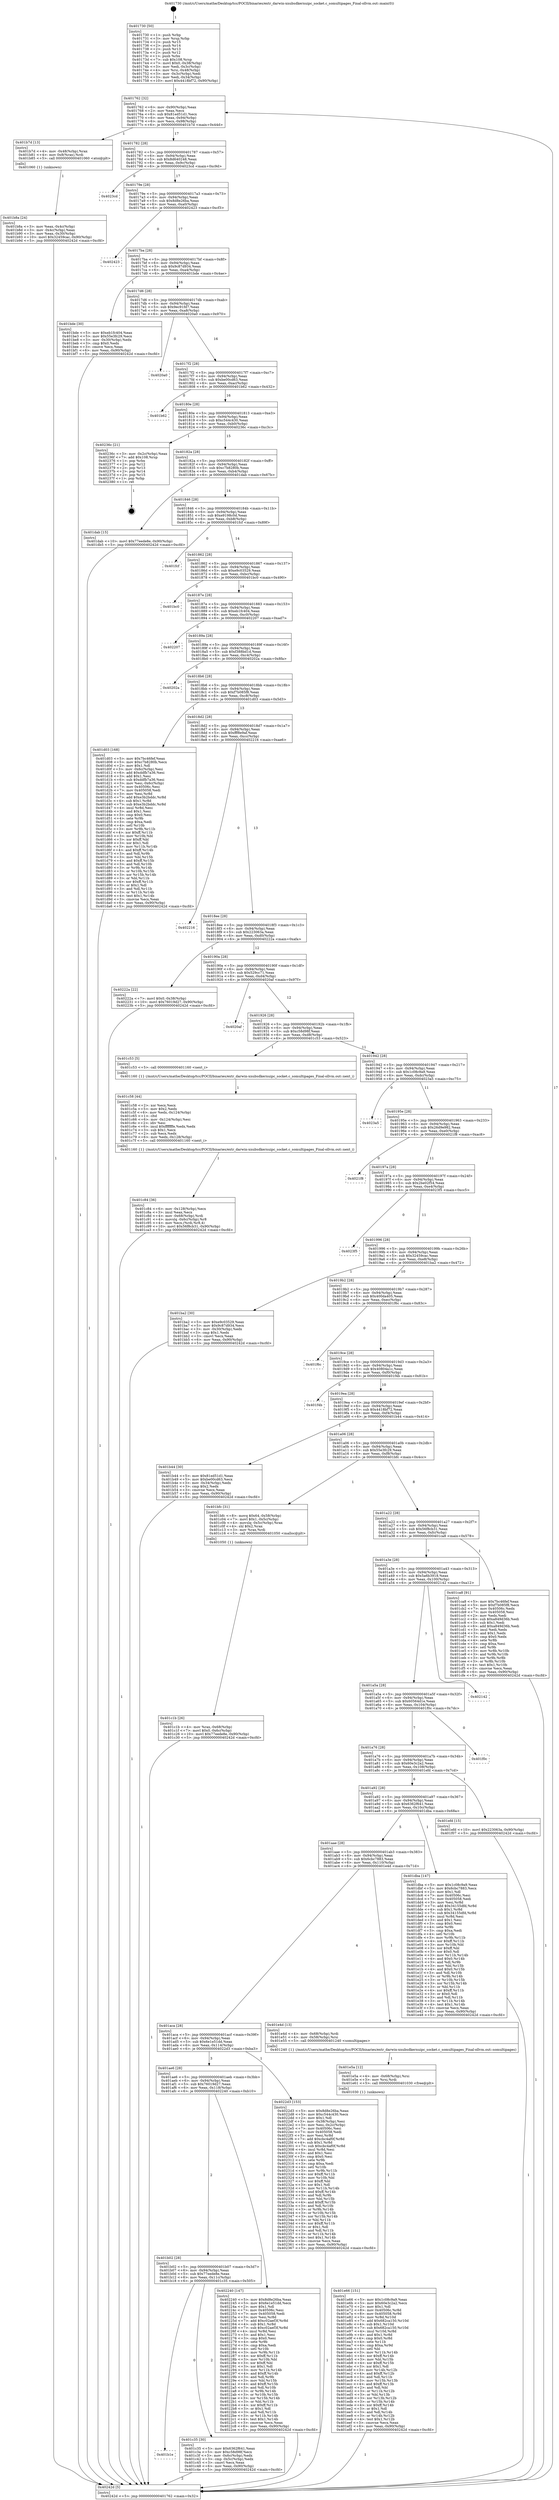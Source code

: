 digraph "0x401730" {
  label = "0x401730 (/mnt/c/Users/mathe/Desktop/tcc/POCII/binaries/extr_darwin-xnubsdkernuipc_socket.c_somultipages_Final-ollvm.out::main(0))"
  labelloc = "t"
  node[shape=record]

  Entry [label="",width=0.3,height=0.3,shape=circle,fillcolor=black,style=filled]
  "0x401762" [label="{
     0x401762 [32]\l
     | [instrs]\l
     &nbsp;&nbsp;0x401762 \<+6\>: mov -0x90(%rbp),%eax\l
     &nbsp;&nbsp;0x401768 \<+2\>: mov %eax,%ecx\l
     &nbsp;&nbsp;0x40176a \<+6\>: sub $0x81ed51d1,%ecx\l
     &nbsp;&nbsp;0x401770 \<+6\>: mov %eax,-0x94(%rbp)\l
     &nbsp;&nbsp;0x401776 \<+6\>: mov %ecx,-0x98(%rbp)\l
     &nbsp;&nbsp;0x40177c \<+6\>: je 0000000000401b7d \<main+0x44d\>\l
  }"]
  "0x401b7d" [label="{
     0x401b7d [13]\l
     | [instrs]\l
     &nbsp;&nbsp;0x401b7d \<+4\>: mov -0x48(%rbp),%rax\l
     &nbsp;&nbsp;0x401b81 \<+4\>: mov 0x8(%rax),%rdi\l
     &nbsp;&nbsp;0x401b85 \<+5\>: call 0000000000401060 \<atoi@plt\>\l
     | [calls]\l
     &nbsp;&nbsp;0x401060 \{1\} (unknown)\l
  }"]
  "0x401782" [label="{
     0x401782 [28]\l
     | [instrs]\l
     &nbsp;&nbsp;0x401782 \<+5\>: jmp 0000000000401787 \<main+0x57\>\l
     &nbsp;&nbsp;0x401787 \<+6\>: mov -0x94(%rbp),%eax\l
     &nbsp;&nbsp;0x40178d \<+5\>: sub $0x8d640248,%eax\l
     &nbsp;&nbsp;0x401792 \<+6\>: mov %eax,-0x9c(%rbp)\l
     &nbsp;&nbsp;0x401798 \<+6\>: je 00000000004023cd \<main+0xc9d\>\l
  }"]
  Exit [label="",width=0.3,height=0.3,shape=circle,fillcolor=black,style=filled,peripheries=2]
  "0x4023cd" [label="{
     0x4023cd\l
  }", style=dashed]
  "0x40179e" [label="{
     0x40179e [28]\l
     | [instrs]\l
     &nbsp;&nbsp;0x40179e \<+5\>: jmp 00000000004017a3 \<main+0x73\>\l
     &nbsp;&nbsp;0x4017a3 \<+6\>: mov -0x94(%rbp),%eax\l
     &nbsp;&nbsp;0x4017a9 \<+5\>: sub $0x8d8e26ba,%eax\l
     &nbsp;&nbsp;0x4017ae \<+6\>: mov %eax,-0xa0(%rbp)\l
     &nbsp;&nbsp;0x4017b4 \<+6\>: je 0000000000402423 \<main+0xcf3\>\l
  }"]
  "0x401e66" [label="{
     0x401e66 [151]\l
     | [instrs]\l
     &nbsp;&nbsp;0x401e66 \<+5\>: mov $0x1c08c9a9,%eax\l
     &nbsp;&nbsp;0x401e6b \<+5\>: mov $0x60e3c2a2,%ecx\l
     &nbsp;&nbsp;0x401e70 \<+2\>: mov $0x1,%dl\l
     &nbsp;&nbsp;0x401e72 \<+8\>: mov 0x40506c,%r8d\l
     &nbsp;&nbsp;0x401e7a \<+8\>: mov 0x405058,%r9d\l
     &nbsp;&nbsp;0x401e82 \<+3\>: mov %r8d,%r10d\l
     &nbsp;&nbsp;0x401e85 \<+7\>: add $0x682ca150,%r10d\l
     &nbsp;&nbsp;0x401e8c \<+4\>: sub $0x1,%r10d\l
     &nbsp;&nbsp;0x401e90 \<+7\>: sub $0x682ca150,%r10d\l
     &nbsp;&nbsp;0x401e97 \<+4\>: imul %r10d,%r8d\l
     &nbsp;&nbsp;0x401e9b \<+4\>: and $0x1,%r8d\l
     &nbsp;&nbsp;0x401e9f \<+4\>: cmp $0x0,%r8d\l
     &nbsp;&nbsp;0x401ea3 \<+4\>: sete %r11b\l
     &nbsp;&nbsp;0x401ea7 \<+4\>: cmp $0xa,%r9d\l
     &nbsp;&nbsp;0x401eab \<+3\>: setl %bl\l
     &nbsp;&nbsp;0x401eae \<+3\>: mov %r11b,%r14b\l
     &nbsp;&nbsp;0x401eb1 \<+4\>: xor $0xff,%r14b\l
     &nbsp;&nbsp;0x401eb5 \<+3\>: mov %bl,%r15b\l
     &nbsp;&nbsp;0x401eb8 \<+4\>: xor $0xff,%r15b\l
     &nbsp;&nbsp;0x401ebc \<+3\>: xor $0x1,%dl\l
     &nbsp;&nbsp;0x401ebf \<+3\>: mov %r14b,%r12b\l
     &nbsp;&nbsp;0x401ec2 \<+4\>: and $0xff,%r12b\l
     &nbsp;&nbsp;0x401ec6 \<+3\>: and %dl,%r11b\l
     &nbsp;&nbsp;0x401ec9 \<+3\>: mov %r15b,%r13b\l
     &nbsp;&nbsp;0x401ecc \<+4\>: and $0xff,%r13b\l
     &nbsp;&nbsp;0x401ed0 \<+2\>: and %dl,%bl\l
     &nbsp;&nbsp;0x401ed2 \<+3\>: or %r11b,%r12b\l
     &nbsp;&nbsp;0x401ed5 \<+3\>: or %bl,%r13b\l
     &nbsp;&nbsp;0x401ed8 \<+3\>: xor %r13b,%r12b\l
     &nbsp;&nbsp;0x401edb \<+3\>: or %r15b,%r14b\l
     &nbsp;&nbsp;0x401ede \<+4\>: xor $0xff,%r14b\l
     &nbsp;&nbsp;0x401ee2 \<+3\>: or $0x1,%dl\l
     &nbsp;&nbsp;0x401ee5 \<+3\>: and %dl,%r14b\l
     &nbsp;&nbsp;0x401ee8 \<+3\>: or %r14b,%r12b\l
     &nbsp;&nbsp;0x401eeb \<+4\>: test $0x1,%r12b\l
     &nbsp;&nbsp;0x401eef \<+3\>: cmovne %ecx,%eax\l
     &nbsp;&nbsp;0x401ef2 \<+6\>: mov %eax,-0x90(%rbp)\l
     &nbsp;&nbsp;0x401ef8 \<+5\>: jmp 000000000040242d \<main+0xcfd\>\l
  }"]
  "0x402423" [label="{
     0x402423\l
  }", style=dashed]
  "0x4017ba" [label="{
     0x4017ba [28]\l
     | [instrs]\l
     &nbsp;&nbsp;0x4017ba \<+5\>: jmp 00000000004017bf \<main+0x8f\>\l
     &nbsp;&nbsp;0x4017bf \<+6\>: mov -0x94(%rbp),%eax\l
     &nbsp;&nbsp;0x4017c5 \<+5\>: sub $0x9c87d934,%eax\l
     &nbsp;&nbsp;0x4017ca \<+6\>: mov %eax,-0xa4(%rbp)\l
     &nbsp;&nbsp;0x4017d0 \<+6\>: je 0000000000401bde \<main+0x4ae\>\l
  }"]
  "0x401e5a" [label="{
     0x401e5a [12]\l
     | [instrs]\l
     &nbsp;&nbsp;0x401e5a \<+4\>: mov -0x68(%rbp),%rsi\l
     &nbsp;&nbsp;0x401e5e \<+3\>: mov %rsi,%rdi\l
     &nbsp;&nbsp;0x401e61 \<+5\>: call 0000000000401030 \<free@plt\>\l
     | [calls]\l
     &nbsp;&nbsp;0x401030 \{1\} (unknown)\l
  }"]
  "0x401bde" [label="{
     0x401bde [30]\l
     | [instrs]\l
     &nbsp;&nbsp;0x401bde \<+5\>: mov $0xeb1fc404,%eax\l
     &nbsp;&nbsp;0x401be3 \<+5\>: mov $0x55e3fc29,%ecx\l
     &nbsp;&nbsp;0x401be8 \<+3\>: mov -0x30(%rbp),%edx\l
     &nbsp;&nbsp;0x401beb \<+3\>: cmp $0x0,%edx\l
     &nbsp;&nbsp;0x401bee \<+3\>: cmove %ecx,%eax\l
     &nbsp;&nbsp;0x401bf1 \<+6\>: mov %eax,-0x90(%rbp)\l
     &nbsp;&nbsp;0x401bf7 \<+5\>: jmp 000000000040242d \<main+0xcfd\>\l
  }"]
  "0x4017d6" [label="{
     0x4017d6 [28]\l
     | [instrs]\l
     &nbsp;&nbsp;0x4017d6 \<+5\>: jmp 00000000004017db \<main+0xab\>\l
     &nbsp;&nbsp;0x4017db \<+6\>: mov -0x94(%rbp),%eax\l
     &nbsp;&nbsp;0x4017e1 \<+5\>: sub $0x9ec91fd7,%eax\l
     &nbsp;&nbsp;0x4017e6 \<+6\>: mov %eax,-0xa8(%rbp)\l
     &nbsp;&nbsp;0x4017ec \<+6\>: je 00000000004020a0 \<main+0x970\>\l
  }"]
  "0x401c84" [label="{
     0x401c84 [36]\l
     | [instrs]\l
     &nbsp;&nbsp;0x401c84 \<+6\>: mov -0x128(%rbp),%ecx\l
     &nbsp;&nbsp;0x401c8a \<+3\>: imul %eax,%ecx\l
     &nbsp;&nbsp;0x401c8d \<+4\>: mov -0x68(%rbp),%rdi\l
     &nbsp;&nbsp;0x401c91 \<+4\>: movslq -0x6c(%rbp),%r8\l
     &nbsp;&nbsp;0x401c95 \<+4\>: mov %ecx,(%rdi,%r8,4)\l
     &nbsp;&nbsp;0x401c99 \<+10\>: movl $0x56f8cb31,-0x90(%rbp)\l
     &nbsp;&nbsp;0x401ca3 \<+5\>: jmp 000000000040242d \<main+0xcfd\>\l
  }"]
  "0x4020a0" [label="{
     0x4020a0\l
  }", style=dashed]
  "0x4017f2" [label="{
     0x4017f2 [28]\l
     | [instrs]\l
     &nbsp;&nbsp;0x4017f2 \<+5\>: jmp 00000000004017f7 \<main+0xc7\>\l
     &nbsp;&nbsp;0x4017f7 \<+6\>: mov -0x94(%rbp),%eax\l
     &nbsp;&nbsp;0x4017fd \<+5\>: sub $0xbe00cd63,%eax\l
     &nbsp;&nbsp;0x401802 \<+6\>: mov %eax,-0xac(%rbp)\l
     &nbsp;&nbsp;0x401808 \<+6\>: je 0000000000401b62 \<main+0x432\>\l
  }"]
  "0x401c58" [label="{
     0x401c58 [44]\l
     | [instrs]\l
     &nbsp;&nbsp;0x401c58 \<+2\>: xor %ecx,%ecx\l
     &nbsp;&nbsp;0x401c5a \<+5\>: mov $0x2,%edx\l
     &nbsp;&nbsp;0x401c5f \<+6\>: mov %edx,-0x124(%rbp)\l
     &nbsp;&nbsp;0x401c65 \<+1\>: cltd\l
     &nbsp;&nbsp;0x401c66 \<+6\>: mov -0x124(%rbp),%esi\l
     &nbsp;&nbsp;0x401c6c \<+2\>: idiv %esi\l
     &nbsp;&nbsp;0x401c6e \<+6\>: imul $0xfffffffe,%edx,%edx\l
     &nbsp;&nbsp;0x401c74 \<+3\>: sub $0x1,%ecx\l
     &nbsp;&nbsp;0x401c77 \<+2\>: sub %ecx,%edx\l
     &nbsp;&nbsp;0x401c79 \<+6\>: mov %edx,-0x128(%rbp)\l
     &nbsp;&nbsp;0x401c7f \<+5\>: call 0000000000401160 \<next_i\>\l
     | [calls]\l
     &nbsp;&nbsp;0x401160 \{1\} (/mnt/c/Users/mathe/Desktop/tcc/POCII/binaries/extr_darwin-xnubsdkernuipc_socket.c_somultipages_Final-ollvm.out::next_i)\l
  }"]
  "0x401b62" [label="{
     0x401b62\l
  }", style=dashed]
  "0x40180e" [label="{
     0x40180e [28]\l
     | [instrs]\l
     &nbsp;&nbsp;0x40180e \<+5\>: jmp 0000000000401813 \<main+0xe3\>\l
     &nbsp;&nbsp;0x401813 \<+6\>: mov -0x94(%rbp),%eax\l
     &nbsp;&nbsp;0x401819 \<+5\>: sub $0xc544c430,%eax\l
     &nbsp;&nbsp;0x40181e \<+6\>: mov %eax,-0xb0(%rbp)\l
     &nbsp;&nbsp;0x401824 \<+6\>: je 000000000040236c \<main+0xc3c\>\l
  }"]
  "0x401b1e" [label="{
     0x401b1e\l
  }", style=dashed]
  "0x40236c" [label="{
     0x40236c [21]\l
     | [instrs]\l
     &nbsp;&nbsp;0x40236c \<+3\>: mov -0x2c(%rbp),%eax\l
     &nbsp;&nbsp;0x40236f \<+7\>: add $0x108,%rsp\l
     &nbsp;&nbsp;0x402376 \<+1\>: pop %rbx\l
     &nbsp;&nbsp;0x402377 \<+2\>: pop %r12\l
     &nbsp;&nbsp;0x402379 \<+2\>: pop %r13\l
     &nbsp;&nbsp;0x40237b \<+2\>: pop %r14\l
     &nbsp;&nbsp;0x40237d \<+2\>: pop %r15\l
     &nbsp;&nbsp;0x40237f \<+1\>: pop %rbp\l
     &nbsp;&nbsp;0x402380 \<+1\>: ret\l
  }"]
  "0x40182a" [label="{
     0x40182a [28]\l
     | [instrs]\l
     &nbsp;&nbsp;0x40182a \<+5\>: jmp 000000000040182f \<main+0xff\>\l
     &nbsp;&nbsp;0x40182f \<+6\>: mov -0x94(%rbp),%eax\l
     &nbsp;&nbsp;0x401835 \<+5\>: sub $0xc7b8280b,%eax\l
     &nbsp;&nbsp;0x40183a \<+6\>: mov %eax,-0xb4(%rbp)\l
     &nbsp;&nbsp;0x401840 \<+6\>: je 0000000000401dab \<main+0x67b\>\l
  }"]
  "0x401c35" [label="{
     0x401c35 [30]\l
     | [instrs]\l
     &nbsp;&nbsp;0x401c35 \<+5\>: mov $0x6362f641,%eax\l
     &nbsp;&nbsp;0x401c3a \<+5\>: mov $0xc58d98f,%ecx\l
     &nbsp;&nbsp;0x401c3f \<+3\>: mov -0x6c(%rbp),%edx\l
     &nbsp;&nbsp;0x401c42 \<+3\>: cmp -0x5c(%rbp),%edx\l
     &nbsp;&nbsp;0x401c45 \<+3\>: cmovl %ecx,%eax\l
     &nbsp;&nbsp;0x401c48 \<+6\>: mov %eax,-0x90(%rbp)\l
     &nbsp;&nbsp;0x401c4e \<+5\>: jmp 000000000040242d \<main+0xcfd\>\l
  }"]
  "0x401dab" [label="{
     0x401dab [15]\l
     | [instrs]\l
     &nbsp;&nbsp;0x401dab \<+10\>: movl $0x77eede8e,-0x90(%rbp)\l
     &nbsp;&nbsp;0x401db5 \<+5\>: jmp 000000000040242d \<main+0xcfd\>\l
  }"]
  "0x401846" [label="{
     0x401846 [28]\l
     | [instrs]\l
     &nbsp;&nbsp;0x401846 \<+5\>: jmp 000000000040184b \<main+0x11b\>\l
     &nbsp;&nbsp;0x40184b \<+6\>: mov -0x94(%rbp),%eax\l
     &nbsp;&nbsp;0x401851 \<+5\>: sub $0xe9198c0d,%eax\l
     &nbsp;&nbsp;0x401856 \<+6\>: mov %eax,-0xb8(%rbp)\l
     &nbsp;&nbsp;0x40185c \<+6\>: je 0000000000401fcf \<main+0x89f\>\l
  }"]
  "0x401b02" [label="{
     0x401b02 [28]\l
     | [instrs]\l
     &nbsp;&nbsp;0x401b02 \<+5\>: jmp 0000000000401b07 \<main+0x3d7\>\l
     &nbsp;&nbsp;0x401b07 \<+6\>: mov -0x94(%rbp),%eax\l
     &nbsp;&nbsp;0x401b0d \<+5\>: sub $0x77eede8e,%eax\l
     &nbsp;&nbsp;0x401b12 \<+6\>: mov %eax,-0x11c(%rbp)\l
     &nbsp;&nbsp;0x401b18 \<+6\>: je 0000000000401c35 \<main+0x505\>\l
  }"]
  "0x401fcf" [label="{
     0x401fcf\l
  }", style=dashed]
  "0x401862" [label="{
     0x401862 [28]\l
     | [instrs]\l
     &nbsp;&nbsp;0x401862 \<+5\>: jmp 0000000000401867 \<main+0x137\>\l
     &nbsp;&nbsp;0x401867 \<+6\>: mov -0x94(%rbp),%eax\l
     &nbsp;&nbsp;0x40186d \<+5\>: sub $0xe9c03529,%eax\l
     &nbsp;&nbsp;0x401872 \<+6\>: mov %eax,-0xbc(%rbp)\l
     &nbsp;&nbsp;0x401878 \<+6\>: je 0000000000401bc0 \<main+0x490\>\l
  }"]
  "0x402240" [label="{
     0x402240 [147]\l
     | [instrs]\l
     &nbsp;&nbsp;0x402240 \<+5\>: mov $0x8d8e26ba,%eax\l
     &nbsp;&nbsp;0x402245 \<+5\>: mov $0x6e1e51dd,%ecx\l
     &nbsp;&nbsp;0x40224a \<+2\>: mov $0x1,%dl\l
     &nbsp;&nbsp;0x40224c \<+7\>: mov 0x40506c,%esi\l
     &nbsp;&nbsp;0x402253 \<+7\>: mov 0x405058,%edi\l
     &nbsp;&nbsp;0x40225a \<+3\>: mov %esi,%r8d\l
     &nbsp;&nbsp;0x40225d \<+7\>: add $0xc02aef3f,%r8d\l
     &nbsp;&nbsp;0x402264 \<+4\>: sub $0x1,%r8d\l
     &nbsp;&nbsp;0x402268 \<+7\>: sub $0xc02aef3f,%r8d\l
     &nbsp;&nbsp;0x40226f \<+4\>: imul %r8d,%esi\l
     &nbsp;&nbsp;0x402273 \<+3\>: and $0x1,%esi\l
     &nbsp;&nbsp;0x402276 \<+3\>: cmp $0x0,%esi\l
     &nbsp;&nbsp;0x402279 \<+4\>: sete %r9b\l
     &nbsp;&nbsp;0x40227d \<+3\>: cmp $0xa,%edi\l
     &nbsp;&nbsp;0x402280 \<+4\>: setl %r10b\l
     &nbsp;&nbsp;0x402284 \<+3\>: mov %r9b,%r11b\l
     &nbsp;&nbsp;0x402287 \<+4\>: xor $0xff,%r11b\l
     &nbsp;&nbsp;0x40228b \<+3\>: mov %r10b,%bl\l
     &nbsp;&nbsp;0x40228e \<+3\>: xor $0xff,%bl\l
     &nbsp;&nbsp;0x402291 \<+3\>: xor $0x1,%dl\l
     &nbsp;&nbsp;0x402294 \<+3\>: mov %r11b,%r14b\l
     &nbsp;&nbsp;0x402297 \<+4\>: and $0xff,%r14b\l
     &nbsp;&nbsp;0x40229b \<+3\>: and %dl,%r9b\l
     &nbsp;&nbsp;0x40229e \<+3\>: mov %bl,%r15b\l
     &nbsp;&nbsp;0x4022a1 \<+4\>: and $0xff,%r15b\l
     &nbsp;&nbsp;0x4022a5 \<+3\>: and %dl,%r10b\l
     &nbsp;&nbsp;0x4022a8 \<+3\>: or %r9b,%r14b\l
     &nbsp;&nbsp;0x4022ab \<+3\>: or %r10b,%r15b\l
     &nbsp;&nbsp;0x4022ae \<+3\>: xor %r15b,%r14b\l
     &nbsp;&nbsp;0x4022b1 \<+3\>: or %bl,%r11b\l
     &nbsp;&nbsp;0x4022b4 \<+4\>: xor $0xff,%r11b\l
     &nbsp;&nbsp;0x4022b8 \<+3\>: or $0x1,%dl\l
     &nbsp;&nbsp;0x4022bb \<+3\>: and %dl,%r11b\l
     &nbsp;&nbsp;0x4022be \<+3\>: or %r11b,%r14b\l
     &nbsp;&nbsp;0x4022c1 \<+4\>: test $0x1,%r14b\l
     &nbsp;&nbsp;0x4022c5 \<+3\>: cmovne %ecx,%eax\l
     &nbsp;&nbsp;0x4022c8 \<+6\>: mov %eax,-0x90(%rbp)\l
     &nbsp;&nbsp;0x4022ce \<+5\>: jmp 000000000040242d \<main+0xcfd\>\l
  }"]
  "0x401bc0" [label="{
     0x401bc0\l
  }", style=dashed]
  "0x40187e" [label="{
     0x40187e [28]\l
     | [instrs]\l
     &nbsp;&nbsp;0x40187e \<+5\>: jmp 0000000000401883 \<main+0x153\>\l
     &nbsp;&nbsp;0x401883 \<+6\>: mov -0x94(%rbp),%eax\l
     &nbsp;&nbsp;0x401889 \<+5\>: sub $0xeb1fc404,%eax\l
     &nbsp;&nbsp;0x40188e \<+6\>: mov %eax,-0xc0(%rbp)\l
     &nbsp;&nbsp;0x401894 \<+6\>: je 0000000000402207 \<main+0xad7\>\l
  }"]
  "0x401ae6" [label="{
     0x401ae6 [28]\l
     | [instrs]\l
     &nbsp;&nbsp;0x401ae6 \<+5\>: jmp 0000000000401aeb \<main+0x3bb\>\l
     &nbsp;&nbsp;0x401aeb \<+6\>: mov -0x94(%rbp),%eax\l
     &nbsp;&nbsp;0x401af1 \<+5\>: sub $0x76019d27,%eax\l
     &nbsp;&nbsp;0x401af6 \<+6\>: mov %eax,-0x118(%rbp)\l
     &nbsp;&nbsp;0x401afc \<+6\>: je 0000000000402240 \<main+0xb10\>\l
  }"]
  "0x402207" [label="{
     0x402207\l
  }", style=dashed]
  "0x40189a" [label="{
     0x40189a [28]\l
     | [instrs]\l
     &nbsp;&nbsp;0x40189a \<+5\>: jmp 000000000040189f \<main+0x16f\>\l
     &nbsp;&nbsp;0x40189f \<+6\>: mov -0x94(%rbp),%eax\l
     &nbsp;&nbsp;0x4018a5 \<+5\>: sub $0xf388bd1d,%eax\l
     &nbsp;&nbsp;0x4018aa \<+6\>: mov %eax,-0xc4(%rbp)\l
     &nbsp;&nbsp;0x4018b0 \<+6\>: je 000000000040202a \<main+0x8fa\>\l
  }"]
  "0x4022d3" [label="{
     0x4022d3 [153]\l
     | [instrs]\l
     &nbsp;&nbsp;0x4022d3 \<+5\>: mov $0x8d8e26ba,%eax\l
     &nbsp;&nbsp;0x4022d8 \<+5\>: mov $0xc544c430,%ecx\l
     &nbsp;&nbsp;0x4022dd \<+2\>: mov $0x1,%dl\l
     &nbsp;&nbsp;0x4022df \<+3\>: mov -0x38(%rbp),%esi\l
     &nbsp;&nbsp;0x4022e2 \<+3\>: mov %esi,-0x2c(%rbp)\l
     &nbsp;&nbsp;0x4022e5 \<+7\>: mov 0x40506c,%esi\l
     &nbsp;&nbsp;0x4022ec \<+7\>: mov 0x405058,%edi\l
     &nbsp;&nbsp;0x4022f3 \<+3\>: mov %esi,%r8d\l
     &nbsp;&nbsp;0x4022f6 \<+7\>: add $0xcbc4af0f,%r8d\l
     &nbsp;&nbsp;0x4022fd \<+4\>: sub $0x1,%r8d\l
     &nbsp;&nbsp;0x402301 \<+7\>: sub $0xcbc4af0f,%r8d\l
     &nbsp;&nbsp;0x402308 \<+4\>: imul %r8d,%esi\l
     &nbsp;&nbsp;0x40230c \<+3\>: and $0x1,%esi\l
     &nbsp;&nbsp;0x40230f \<+3\>: cmp $0x0,%esi\l
     &nbsp;&nbsp;0x402312 \<+4\>: sete %r9b\l
     &nbsp;&nbsp;0x402316 \<+3\>: cmp $0xa,%edi\l
     &nbsp;&nbsp;0x402319 \<+4\>: setl %r10b\l
     &nbsp;&nbsp;0x40231d \<+3\>: mov %r9b,%r11b\l
     &nbsp;&nbsp;0x402320 \<+4\>: xor $0xff,%r11b\l
     &nbsp;&nbsp;0x402324 \<+3\>: mov %r10b,%bl\l
     &nbsp;&nbsp;0x402327 \<+3\>: xor $0xff,%bl\l
     &nbsp;&nbsp;0x40232a \<+3\>: xor $0x1,%dl\l
     &nbsp;&nbsp;0x40232d \<+3\>: mov %r11b,%r14b\l
     &nbsp;&nbsp;0x402330 \<+4\>: and $0xff,%r14b\l
     &nbsp;&nbsp;0x402334 \<+3\>: and %dl,%r9b\l
     &nbsp;&nbsp;0x402337 \<+3\>: mov %bl,%r15b\l
     &nbsp;&nbsp;0x40233a \<+4\>: and $0xff,%r15b\l
     &nbsp;&nbsp;0x40233e \<+3\>: and %dl,%r10b\l
     &nbsp;&nbsp;0x402341 \<+3\>: or %r9b,%r14b\l
     &nbsp;&nbsp;0x402344 \<+3\>: or %r10b,%r15b\l
     &nbsp;&nbsp;0x402347 \<+3\>: xor %r15b,%r14b\l
     &nbsp;&nbsp;0x40234a \<+3\>: or %bl,%r11b\l
     &nbsp;&nbsp;0x40234d \<+4\>: xor $0xff,%r11b\l
     &nbsp;&nbsp;0x402351 \<+3\>: or $0x1,%dl\l
     &nbsp;&nbsp;0x402354 \<+3\>: and %dl,%r11b\l
     &nbsp;&nbsp;0x402357 \<+3\>: or %r11b,%r14b\l
     &nbsp;&nbsp;0x40235a \<+4\>: test $0x1,%r14b\l
     &nbsp;&nbsp;0x40235e \<+3\>: cmovne %ecx,%eax\l
     &nbsp;&nbsp;0x402361 \<+6\>: mov %eax,-0x90(%rbp)\l
     &nbsp;&nbsp;0x402367 \<+5\>: jmp 000000000040242d \<main+0xcfd\>\l
  }"]
  "0x40202a" [label="{
     0x40202a\l
  }", style=dashed]
  "0x4018b6" [label="{
     0x4018b6 [28]\l
     | [instrs]\l
     &nbsp;&nbsp;0x4018b6 \<+5\>: jmp 00000000004018bb \<main+0x18b\>\l
     &nbsp;&nbsp;0x4018bb \<+6\>: mov -0x94(%rbp),%eax\l
     &nbsp;&nbsp;0x4018c1 \<+5\>: sub $0xf7b085f8,%eax\l
     &nbsp;&nbsp;0x4018c6 \<+6\>: mov %eax,-0xc8(%rbp)\l
     &nbsp;&nbsp;0x4018cc \<+6\>: je 0000000000401d03 \<main+0x5d3\>\l
  }"]
  "0x401aca" [label="{
     0x401aca [28]\l
     | [instrs]\l
     &nbsp;&nbsp;0x401aca \<+5\>: jmp 0000000000401acf \<main+0x39f\>\l
     &nbsp;&nbsp;0x401acf \<+6\>: mov -0x94(%rbp),%eax\l
     &nbsp;&nbsp;0x401ad5 \<+5\>: sub $0x6e1e51dd,%eax\l
     &nbsp;&nbsp;0x401ada \<+6\>: mov %eax,-0x114(%rbp)\l
     &nbsp;&nbsp;0x401ae0 \<+6\>: je 00000000004022d3 \<main+0xba3\>\l
  }"]
  "0x401d03" [label="{
     0x401d03 [168]\l
     | [instrs]\l
     &nbsp;&nbsp;0x401d03 \<+5\>: mov $0x7bc46fef,%eax\l
     &nbsp;&nbsp;0x401d08 \<+5\>: mov $0xc7b8280b,%ecx\l
     &nbsp;&nbsp;0x401d0d \<+2\>: mov $0x1,%dl\l
     &nbsp;&nbsp;0x401d0f \<+3\>: mov -0x6c(%rbp),%esi\l
     &nbsp;&nbsp;0x401d12 \<+6\>: add $0xddfb7a36,%esi\l
     &nbsp;&nbsp;0x401d18 \<+3\>: add $0x1,%esi\l
     &nbsp;&nbsp;0x401d1b \<+6\>: sub $0xddfb7a36,%esi\l
     &nbsp;&nbsp;0x401d21 \<+3\>: mov %esi,-0x6c(%rbp)\l
     &nbsp;&nbsp;0x401d24 \<+7\>: mov 0x40506c,%esi\l
     &nbsp;&nbsp;0x401d2b \<+7\>: mov 0x405058,%edi\l
     &nbsp;&nbsp;0x401d32 \<+3\>: mov %esi,%r8d\l
     &nbsp;&nbsp;0x401d35 \<+7\>: add $0xe3b2bddc,%r8d\l
     &nbsp;&nbsp;0x401d3c \<+4\>: sub $0x1,%r8d\l
     &nbsp;&nbsp;0x401d40 \<+7\>: sub $0xe3b2bddc,%r8d\l
     &nbsp;&nbsp;0x401d47 \<+4\>: imul %r8d,%esi\l
     &nbsp;&nbsp;0x401d4b \<+3\>: and $0x1,%esi\l
     &nbsp;&nbsp;0x401d4e \<+3\>: cmp $0x0,%esi\l
     &nbsp;&nbsp;0x401d51 \<+4\>: sete %r9b\l
     &nbsp;&nbsp;0x401d55 \<+3\>: cmp $0xa,%edi\l
     &nbsp;&nbsp;0x401d58 \<+4\>: setl %r10b\l
     &nbsp;&nbsp;0x401d5c \<+3\>: mov %r9b,%r11b\l
     &nbsp;&nbsp;0x401d5f \<+4\>: xor $0xff,%r11b\l
     &nbsp;&nbsp;0x401d63 \<+3\>: mov %r10b,%bl\l
     &nbsp;&nbsp;0x401d66 \<+3\>: xor $0xff,%bl\l
     &nbsp;&nbsp;0x401d69 \<+3\>: xor $0x1,%dl\l
     &nbsp;&nbsp;0x401d6c \<+3\>: mov %r11b,%r14b\l
     &nbsp;&nbsp;0x401d6f \<+4\>: and $0xff,%r14b\l
     &nbsp;&nbsp;0x401d73 \<+3\>: and %dl,%r9b\l
     &nbsp;&nbsp;0x401d76 \<+3\>: mov %bl,%r15b\l
     &nbsp;&nbsp;0x401d79 \<+4\>: and $0xff,%r15b\l
     &nbsp;&nbsp;0x401d7d \<+3\>: and %dl,%r10b\l
     &nbsp;&nbsp;0x401d80 \<+3\>: or %r9b,%r14b\l
     &nbsp;&nbsp;0x401d83 \<+3\>: or %r10b,%r15b\l
     &nbsp;&nbsp;0x401d86 \<+3\>: xor %r15b,%r14b\l
     &nbsp;&nbsp;0x401d89 \<+3\>: or %bl,%r11b\l
     &nbsp;&nbsp;0x401d8c \<+4\>: xor $0xff,%r11b\l
     &nbsp;&nbsp;0x401d90 \<+3\>: or $0x1,%dl\l
     &nbsp;&nbsp;0x401d93 \<+3\>: and %dl,%r11b\l
     &nbsp;&nbsp;0x401d96 \<+3\>: or %r11b,%r14b\l
     &nbsp;&nbsp;0x401d99 \<+4\>: test $0x1,%r14b\l
     &nbsp;&nbsp;0x401d9d \<+3\>: cmovne %ecx,%eax\l
     &nbsp;&nbsp;0x401da0 \<+6\>: mov %eax,-0x90(%rbp)\l
     &nbsp;&nbsp;0x401da6 \<+5\>: jmp 000000000040242d \<main+0xcfd\>\l
  }"]
  "0x4018d2" [label="{
     0x4018d2 [28]\l
     | [instrs]\l
     &nbsp;&nbsp;0x4018d2 \<+5\>: jmp 00000000004018d7 \<main+0x1a7\>\l
     &nbsp;&nbsp;0x4018d7 \<+6\>: mov -0x94(%rbp),%eax\l
     &nbsp;&nbsp;0x4018dd \<+5\>: sub $0xfff8e9af,%eax\l
     &nbsp;&nbsp;0x4018e2 \<+6\>: mov %eax,-0xcc(%rbp)\l
     &nbsp;&nbsp;0x4018e8 \<+6\>: je 0000000000402216 \<main+0xae6\>\l
  }"]
  "0x401e4d" [label="{
     0x401e4d [13]\l
     | [instrs]\l
     &nbsp;&nbsp;0x401e4d \<+4\>: mov -0x68(%rbp),%rdi\l
     &nbsp;&nbsp;0x401e51 \<+4\>: mov -0x58(%rbp),%rsi\l
     &nbsp;&nbsp;0x401e55 \<+5\>: call 0000000000401240 \<somultipages\>\l
     | [calls]\l
     &nbsp;&nbsp;0x401240 \{1\} (/mnt/c/Users/mathe/Desktop/tcc/POCII/binaries/extr_darwin-xnubsdkernuipc_socket.c_somultipages_Final-ollvm.out::somultipages)\l
  }"]
  "0x402216" [label="{
     0x402216\l
  }", style=dashed]
  "0x4018ee" [label="{
     0x4018ee [28]\l
     | [instrs]\l
     &nbsp;&nbsp;0x4018ee \<+5\>: jmp 00000000004018f3 \<main+0x1c3\>\l
     &nbsp;&nbsp;0x4018f3 \<+6\>: mov -0x94(%rbp),%eax\l
     &nbsp;&nbsp;0x4018f9 \<+5\>: sub $0x223063a,%eax\l
     &nbsp;&nbsp;0x4018fe \<+6\>: mov %eax,-0xd0(%rbp)\l
     &nbsp;&nbsp;0x401904 \<+6\>: je 000000000040222a \<main+0xafa\>\l
  }"]
  "0x401aae" [label="{
     0x401aae [28]\l
     | [instrs]\l
     &nbsp;&nbsp;0x401aae \<+5\>: jmp 0000000000401ab3 \<main+0x383\>\l
     &nbsp;&nbsp;0x401ab3 \<+6\>: mov -0x94(%rbp),%eax\l
     &nbsp;&nbsp;0x401ab9 \<+5\>: sub $0x6cbc7883,%eax\l
     &nbsp;&nbsp;0x401abe \<+6\>: mov %eax,-0x110(%rbp)\l
     &nbsp;&nbsp;0x401ac4 \<+6\>: je 0000000000401e4d \<main+0x71d\>\l
  }"]
  "0x40222a" [label="{
     0x40222a [22]\l
     | [instrs]\l
     &nbsp;&nbsp;0x40222a \<+7\>: movl $0x0,-0x38(%rbp)\l
     &nbsp;&nbsp;0x402231 \<+10\>: movl $0x76019d27,-0x90(%rbp)\l
     &nbsp;&nbsp;0x40223b \<+5\>: jmp 000000000040242d \<main+0xcfd\>\l
  }"]
  "0x40190a" [label="{
     0x40190a [28]\l
     | [instrs]\l
     &nbsp;&nbsp;0x40190a \<+5\>: jmp 000000000040190f \<main+0x1df\>\l
     &nbsp;&nbsp;0x40190f \<+6\>: mov -0x94(%rbp),%eax\l
     &nbsp;&nbsp;0x401915 \<+5\>: sub $0x529cc71,%eax\l
     &nbsp;&nbsp;0x40191a \<+6\>: mov %eax,-0xd4(%rbp)\l
     &nbsp;&nbsp;0x401920 \<+6\>: je 00000000004020af \<main+0x97f\>\l
  }"]
  "0x401dba" [label="{
     0x401dba [147]\l
     | [instrs]\l
     &nbsp;&nbsp;0x401dba \<+5\>: mov $0x1c08c9a9,%eax\l
     &nbsp;&nbsp;0x401dbf \<+5\>: mov $0x6cbc7883,%ecx\l
     &nbsp;&nbsp;0x401dc4 \<+2\>: mov $0x1,%dl\l
     &nbsp;&nbsp;0x401dc6 \<+7\>: mov 0x40506c,%esi\l
     &nbsp;&nbsp;0x401dcd \<+7\>: mov 0x405058,%edi\l
     &nbsp;&nbsp;0x401dd4 \<+3\>: mov %esi,%r8d\l
     &nbsp;&nbsp;0x401dd7 \<+7\>: add $0x34155dfd,%r8d\l
     &nbsp;&nbsp;0x401dde \<+4\>: sub $0x1,%r8d\l
     &nbsp;&nbsp;0x401de2 \<+7\>: sub $0x34155dfd,%r8d\l
     &nbsp;&nbsp;0x401de9 \<+4\>: imul %r8d,%esi\l
     &nbsp;&nbsp;0x401ded \<+3\>: and $0x1,%esi\l
     &nbsp;&nbsp;0x401df0 \<+3\>: cmp $0x0,%esi\l
     &nbsp;&nbsp;0x401df3 \<+4\>: sete %r9b\l
     &nbsp;&nbsp;0x401df7 \<+3\>: cmp $0xa,%edi\l
     &nbsp;&nbsp;0x401dfa \<+4\>: setl %r10b\l
     &nbsp;&nbsp;0x401dfe \<+3\>: mov %r9b,%r11b\l
     &nbsp;&nbsp;0x401e01 \<+4\>: xor $0xff,%r11b\l
     &nbsp;&nbsp;0x401e05 \<+3\>: mov %r10b,%bl\l
     &nbsp;&nbsp;0x401e08 \<+3\>: xor $0xff,%bl\l
     &nbsp;&nbsp;0x401e0b \<+3\>: xor $0x0,%dl\l
     &nbsp;&nbsp;0x401e0e \<+3\>: mov %r11b,%r14b\l
     &nbsp;&nbsp;0x401e11 \<+4\>: and $0x0,%r14b\l
     &nbsp;&nbsp;0x401e15 \<+3\>: and %dl,%r9b\l
     &nbsp;&nbsp;0x401e18 \<+3\>: mov %bl,%r15b\l
     &nbsp;&nbsp;0x401e1b \<+4\>: and $0x0,%r15b\l
     &nbsp;&nbsp;0x401e1f \<+3\>: and %dl,%r10b\l
     &nbsp;&nbsp;0x401e22 \<+3\>: or %r9b,%r14b\l
     &nbsp;&nbsp;0x401e25 \<+3\>: or %r10b,%r15b\l
     &nbsp;&nbsp;0x401e28 \<+3\>: xor %r15b,%r14b\l
     &nbsp;&nbsp;0x401e2b \<+3\>: or %bl,%r11b\l
     &nbsp;&nbsp;0x401e2e \<+4\>: xor $0xff,%r11b\l
     &nbsp;&nbsp;0x401e32 \<+3\>: or $0x0,%dl\l
     &nbsp;&nbsp;0x401e35 \<+3\>: and %dl,%r11b\l
     &nbsp;&nbsp;0x401e38 \<+3\>: or %r11b,%r14b\l
     &nbsp;&nbsp;0x401e3b \<+4\>: test $0x1,%r14b\l
     &nbsp;&nbsp;0x401e3f \<+3\>: cmovne %ecx,%eax\l
     &nbsp;&nbsp;0x401e42 \<+6\>: mov %eax,-0x90(%rbp)\l
     &nbsp;&nbsp;0x401e48 \<+5\>: jmp 000000000040242d \<main+0xcfd\>\l
  }"]
  "0x4020af" [label="{
     0x4020af\l
  }", style=dashed]
  "0x401926" [label="{
     0x401926 [28]\l
     | [instrs]\l
     &nbsp;&nbsp;0x401926 \<+5\>: jmp 000000000040192b \<main+0x1fb\>\l
     &nbsp;&nbsp;0x40192b \<+6\>: mov -0x94(%rbp),%eax\l
     &nbsp;&nbsp;0x401931 \<+5\>: sub $0xc58d98f,%eax\l
     &nbsp;&nbsp;0x401936 \<+6\>: mov %eax,-0xd8(%rbp)\l
     &nbsp;&nbsp;0x40193c \<+6\>: je 0000000000401c53 \<main+0x523\>\l
  }"]
  "0x401a92" [label="{
     0x401a92 [28]\l
     | [instrs]\l
     &nbsp;&nbsp;0x401a92 \<+5\>: jmp 0000000000401a97 \<main+0x367\>\l
     &nbsp;&nbsp;0x401a97 \<+6\>: mov -0x94(%rbp),%eax\l
     &nbsp;&nbsp;0x401a9d \<+5\>: sub $0x6362f641,%eax\l
     &nbsp;&nbsp;0x401aa2 \<+6\>: mov %eax,-0x10c(%rbp)\l
     &nbsp;&nbsp;0x401aa8 \<+6\>: je 0000000000401dba \<main+0x68a\>\l
  }"]
  "0x401c53" [label="{
     0x401c53 [5]\l
     | [instrs]\l
     &nbsp;&nbsp;0x401c53 \<+5\>: call 0000000000401160 \<next_i\>\l
     | [calls]\l
     &nbsp;&nbsp;0x401160 \{1\} (/mnt/c/Users/mathe/Desktop/tcc/POCII/binaries/extr_darwin-xnubsdkernuipc_socket.c_somultipages_Final-ollvm.out::next_i)\l
  }"]
  "0x401942" [label="{
     0x401942 [28]\l
     | [instrs]\l
     &nbsp;&nbsp;0x401942 \<+5\>: jmp 0000000000401947 \<main+0x217\>\l
     &nbsp;&nbsp;0x401947 \<+6\>: mov -0x94(%rbp),%eax\l
     &nbsp;&nbsp;0x40194d \<+5\>: sub $0x1c08c9a9,%eax\l
     &nbsp;&nbsp;0x401952 \<+6\>: mov %eax,-0xdc(%rbp)\l
     &nbsp;&nbsp;0x401958 \<+6\>: je 00000000004023a5 \<main+0xc75\>\l
  }"]
  "0x401efd" [label="{
     0x401efd [15]\l
     | [instrs]\l
     &nbsp;&nbsp;0x401efd \<+10\>: movl $0x223063a,-0x90(%rbp)\l
     &nbsp;&nbsp;0x401f07 \<+5\>: jmp 000000000040242d \<main+0xcfd\>\l
  }"]
  "0x4023a5" [label="{
     0x4023a5\l
  }", style=dashed]
  "0x40195e" [label="{
     0x40195e [28]\l
     | [instrs]\l
     &nbsp;&nbsp;0x40195e \<+5\>: jmp 0000000000401963 \<main+0x233\>\l
     &nbsp;&nbsp;0x401963 \<+6\>: mov -0x94(%rbp),%eax\l
     &nbsp;&nbsp;0x401969 \<+5\>: sub $0x26d9e982,%eax\l
     &nbsp;&nbsp;0x40196e \<+6\>: mov %eax,-0xe0(%rbp)\l
     &nbsp;&nbsp;0x401974 \<+6\>: je 00000000004021f8 \<main+0xac8\>\l
  }"]
  "0x401a76" [label="{
     0x401a76 [28]\l
     | [instrs]\l
     &nbsp;&nbsp;0x401a76 \<+5\>: jmp 0000000000401a7b \<main+0x34b\>\l
     &nbsp;&nbsp;0x401a7b \<+6\>: mov -0x94(%rbp),%eax\l
     &nbsp;&nbsp;0x401a81 \<+5\>: sub $0x60e3c2a2,%eax\l
     &nbsp;&nbsp;0x401a86 \<+6\>: mov %eax,-0x108(%rbp)\l
     &nbsp;&nbsp;0x401a8c \<+6\>: je 0000000000401efd \<main+0x7cd\>\l
  }"]
  "0x4021f8" [label="{
     0x4021f8\l
  }", style=dashed]
  "0x40197a" [label="{
     0x40197a [28]\l
     | [instrs]\l
     &nbsp;&nbsp;0x40197a \<+5\>: jmp 000000000040197f \<main+0x24f\>\l
     &nbsp;&nbsp;0x40197f \<+6\>: mov -0x94(%rbp),%eax\l
     &nbsp;&nbsp;0x401985 \<+5\>: sub $0x2be02f54,%eax\l
     &nbsp;&nbsp;0x40198a \<+6\>: mov %eax,-0xe4(%rbp)\l
     &nbsp;&nbsp;0x401990 \<+6\>: je 00000000004023f5 \<main+0xcc5\>\l
  }"]
  "0x401f0c" [label="{
     0x401f0c\l
  }", style=dashed]
  "0x4023f5" [label="{
     0x4023f5\l
  }", style=dashed]
  "0x401996" [label="{
     0x401996 [28]\l
     | [instrs]\l
     &nbsp;&nbsp;0x401996 \<+5\>: jmp 000000000040199b \<main+0x26b\>\l
     &nbsp;&nbsp;0x40199b \<+6\>: mov -0x94(%rbp),%eax\l
     &nbsp;&nbsp;0x4019a1 \<+5\>: sub $0x32459cac,%eax\l
     &nbsp;&nbsp;0x4019a6 \<+6\>: mov %eax,-0xe8(%rbp)\l
     &nbsp;&nbsp;0x4019ac \<+6\>: je 0000000000401ba2 \<main+0x472\>\l
  }"]
  "0x401a5a" [label="{
     0x401a5a [28]\l
     | [instrs]\l
     &nbsp;&nbsp;0x401a5a \<+5\>: jmp 0000000000401a5f \<main+0x32f\>\l
     &nbsp;&nbsp;0x401a5f \<+6\>: mov -0x94(%rbp),%eax\l
     &nbsp;&nbsp;0x401a65 \<+5\>: sub $0x60564d1e,%eax\l
     &nbsp;&nbsp;0x401a6a \<+6\>: mov %eax,-0x104(%rbp)\l
     &nbsp;&nbsp;0x401a70 \<+6\>: je 0000000000401f0c \<main+0x7dc\>\l
  }"]
  "0x401ba2" [label="{
     0x401ba2 [30]\l
     | [instrs]\l
     &nbsp;&nbsp;0x401ba2 \<+5\>: mov $0xe9c03529,%eax\l
     &nbsp;&nbsp;0x401ba7 \<+5\>: mov $0x9c87d934,%ecx\l
     &nbsp;&nbsp;0x401bac \<+3\>: mov -0x30(%rbp),%edx\l
     &nbsp;&nbsp;0x401baf \<+3\>: cmp $0x1,%edx\l
     &nbsp;&nbsp;0x401bb2 \<+3\>: cmovl %ecx,%eax\l
     &nbsp;&nbsp;0x401bb5 \<+6\>: mov %eax,-0x90(%rbp)\l
     &nbsp;&nbsp;0x401bbb \<+5\>: jmp 000000000040242d \<main+0xcfd\>\l
  }"]
  "0x4019b2" [label="{
     0x4019b2 [28]\l
     | [instrs]\l
     &nbsp;&nbsp;0x4019b2 \<+5\>: jmp 00000000004019b7 \<main+0x287\>\l
     &nbsp;&nbsp;0x4019b7 \<+6\>: mov -0x94(%rbp),%eax\l
     &nbsp;&nbsp;0x4019bd \<+5\>: sub $0x400da405,%eax\l
     &nbsp;&nbsp;0x4019c2 \<+6\>: mov %eax,-0xec(%rbp)\l
     &nbsp;&nbsp;0x4019c8 \<+6\>: je 0000000000401f6c \<main+0x83c\>\l
  }"]
  "0x402142" [label="{
     0x402142\l
  }", style=dashed]
  "0x401f6c" [label="{
     0x401f6c\l
  }", style=dashed]
  "0x4019ce" [label="{
     0x4019ce [28]\l
     | [instrs]\l
     &nbsp;&nbsp;0x4019ce \<+5\>: jmp 00000000004019d3 \<main+0x2a3\>\l
     &nbsp;&nbsp;0x4019d3 \<+6\>: mov -0x94(%rbp),%eax\l
     &nbsp;&nbsp;0x4019d9 \<+5\>: sub $0x40804a1c,%eax\l
     &nbsp;&nbsp;0x4019de \<+6\>: mov %eax,-0xf0(%rbp)\l
     &nbsp;&nbsp;0x4019e4 \<+6\>: je 0000000000401f4b \<main+0x81b\>\l
  }"]
  "0x401a3e" [label="{
     0x401a3e [28]\l
     | [instrs]\l
     &nbsp;&nbsp;0x401a3e \<+5\>: jmp 0000000000401a43 \<main+0x313\>\l
     &nbsp;&nbsp;0x401a43 \<+6\>: mov -0x94(%rbp),%eax\l
     &nbsp;&nbsp;0x401a49 \<+5\>: sub $0x5a6b3918,%eax\l
     &nbsp;&nbsp;0x401a4e \<+6\>: mov %eax,-0x100(%rbp)\l
     &nbsp;&nbsp;0x401a54 \<+6\>: je 0000000000402142 \<main+0xa12\>\l
  }"]
  "0x401f4b" [label="{
     0x401f4b\l
  }", style=dashed]
  "0x4019ea" [label="{
     0x4019ea [28]\l
     | [instrs]\l
     &nbsp;&nbsp;0x4019ea \<+5\>: jmp 00000000004019ef \<main+0x2bf\>\l
     &nbsp;&nbsp;0x4019ef \<+6\>: mov -0x94(%rbp),%eax\l
     &nbsp;&nbsp;0x4019f5 \<+5\>: sub $0x4418bf72,%eax\l
     &nbsp;&nbsp;0x4019fa \<+6\>: mov %eax,-0xf4(%rbp)\l
     &nbsp;&nbsp;0x401a00 \<+6\>: je 0000000000401b44 \<main+0x414\>\l
  }"]
  "0x401ca8" [label="{
     0x401ca8 [91]\l
     | [instrs]\l
     &nbsp;&nbsp;0x401ca8 \<+5\>: mov $0x7bc46fef,%eax\l
     &nbsp;&nbsp;0x401cad \<+5\>: mov $0xf7b085f8,%ecx\l
     &nbsp;&nbsp;0x401cb2 \<+7\>: mov 0x40506c,%edx\l
     &nbsp;&nbsp;0x401cb9 \<+7\>: mov 0x405058,%esi\l
     &nbsp;&nbsp;0x401cc0 \<+2\>: mov %edx,%edi\l
     &nbsp;&nbsp;0x401cc2 \<+6\>: sub $0xa849d36b,%edi\l
     &nbsp;&nbsp;0x401cc8 \<+3\>: sub $0x1,%edi\l
     &nbsp;&nbsp;0x401ccb \<+6\>: add $0xa849d36b,%edi\l
     &nbsp;&nbsp;0x401cd1 \<+3\>: imul %edi,%edx\l
     &nbsp;&nbsp;0x401cd4 \<+3\>: and $0x1,%edx\l
     &nbsp;&nbsp;0x401cd7 \<+3\>: cmp $0x0,%edx\l
     &nbsp;&nbsp;0x401cda \<+4\>: sete %r8b\l
     &nbsp;&nbsp;0x401cde \<+3\>: cmp $0xa,%esi\l
     &nbsp;&nbsp;0x401ce1 \<+4\>: setl %r9b\l
     &nbsp;&nbsp;0x401ce5 \<+3\>: mov %r8b,%r10b\l
     &nbsp;&nbsp;0x401ce8 \<+3\>: and %r9b,%r10b\l
     &nbsp;&nbsp;0x401ceb \<+3\>: xor %r9b,%r8b\l
     &nbsp;&nbsp;0x401cee \<+3\>: or %r8b,%r10b\l
     &nbsp;&nbsp;0x401cf1 \<+4\>: test $0x1,%r10b\l
     &nbsp;&nbsp;0x401cf5 \<+3\>: cmovne %ecx,%eax\l
     &nbsp;&nbsp;0x401cf8 \<+6\>: mov %eax,-0x90(%rbp)\l
     &nbsp;&nbsp;0x401cfe \<+5\>: jmp 000000000040242d \<main+0xcfd\>\l
  }"]
  "0x401b44" [label="{
     0x401b44 [30]\l
     | [instrs]\l
     &nbsp;&nbsp;0x401b44 \<+5\>: mov $0x81ed51d1,%eax\l
     &nbsp;&nbsp;0x401b49 \<+5\>: mov $0xbe00cd63,%ecx\l
     &nbsp;&nbsp;0x401b4e \<+3\>: mov -0x34(%rbp),%edx\l
     &nbsp;&nbsp;0x401b51 \<+3\>: cmp $0x2,%edx\l
     &nbsp;&nbsp;0x401b54 \<+3\>: cmovne %ecx,%eax\l
     &nbsp;&nbsp;0x401b57 \<+6\>: mov %eax,-0x90(%rbp)\l
     &nbsp;&nbsp;0x401b5d \<+5\>: jmp 000000000040242d \<main+0xcfd\>\l
  }"]
  "0x401a06" [label="{
     0x401a06 [28]\l
     | [instrs]\l
     &nbsp;&nbsp;0x401a06 \<+5\>: jmp 0000000000401a0b \<main+0x2db\>\l
     &nbsp;&nbsp;0x401a0b \<+6\>: mov -0x94(%rbp),%eax\l
     &nbsp;&nbsp;0x401a11 \<+5\>: sub $0x55e3fc29,%eax\l
     &nbsp;&nbsp;0x401a16 \<+6\>: mov %eax,-0xf8(%rbp)\l
     &nbsp;&nbsp;0x401a1c \<+6\>: je 0000000000401bfc \<main+0x4cc\>\l
  }"]
  "0x40242d" [label="{
     0x40242d [5]\l
     | [instrs]\l
     &nbsp;&nbsp;0x40242d \<+5\>: jmp 0000000000401762 \<main+0x32\>\l
  }"]
  "0x401730" [label="{
     0x401730 [50]\l
     | [instrs]\l
     &nbsp;&nbsp;0x401730 \<+1\>: push %rbp\l
     &nbsp;&nbsp;0x401731 \<+3\>: mov %rsp,%rbp\l
     &nbsp;&nbsp;0x401734 \<+2\>: push %r15\l
     &nbsp;&nbsp;0x401736 \<+2\>: push %r14\l
     &nbsp;&nbsp;0x401738 \<+2\>: push %r13\l
     &nbsp;&nbsp;0x40173a \<+2\>: push %r12\l
     &nbsp;&nbsp;0x40173c \<+1\>: push %rbx\l
     &nbsp;&nbsp;0x40173d \<+7\>: sub $0x108,%rsp\l
     &nbsp;&nbsp;0x401744 \<+7\>: movl $0x0,-0x38(%rbp)\l
     &nbsp;&nbsp;0x40174b \<+3\>: mov %edi,-0x3c(%rbp)\l
     &nbsp;&nbsp;0x40174e \<+4\>: mov %rsi,-0x48(%rbp)\l
     &nbsp;&nbsp;0x401752 \<+3\>: mov -0x3c(%rbp),%edi\l
     &nbsp;&nbsp;0x401755 \<+3\>: mov %edi,-0x34(%rbp)\l
     &nbsp;&nbsp;0x401758 \<+10\>: movl $0x4418bf72,-0x90(%rbp)\l
  }"]
  "0x401b8a" [label="{
     0x401b8a [24]\l
     | [instrs]\l
     &nbsp;&nbsp;0x401b8a \<+3\>: mov %eax,-0x4c(%rbp)\l
     &nbsp;&nbsp;0x401b8d \<+3\>: mov -0x4c(%rbp),%eax\l
     &nbsp;&nbsp;0x401b90 \<+3\>: mov %eax,-0x30(%rbp)\l
     &nbsp;&nbsp;0x401b93 \<+10\>: movl $0x32459cac,-0x90(%rbp)\l
     &nbsp;&nbsp;0x401b9d \<+5\>: jmp 000000000040242d \<main+0xcfd\>\l
  }"]
  "0x401c1b" [label="{
     0x401c1b [26]\l
     | [instrs]\l
     &nbsp;&nbsp;0x401c1b \<+4\>: mov %rax,-0x68(%rbp)\l
     &nbsp;&nbsp;0x401c1f \<+7\>: movl $0x0,-0x6c(%rbp)\l
     &nbsp;&nbsp;0x401c26 \<+10\>: movl $0x77eede8e,-0x90(%rbp)\l
     &nbsp;&nbsp;0x401c30 \<+5\>: jmp 000000000040242d \<main+0xcfd\>\l
  }"]
  "0x401bfc" [label="{
     0x401bfc [31]\l
     | [instrs]\l
     &nbsp;&nbsp;0x401bfc \<+8\>: movq $0x64,-0x58(%rbp)\l
     &nbsp;&nbsp;0x401c04 \<+7\>: movl $0x1,-0x5c(%rbp)\l
     &nbsp;&nbsp;0x401c0b \<+4\>: movslq -0x5c(%rbp),%rax\l
     &nbsp;&nbsp;0x401c0f \<+4\>: shl $0x2,%rax\l
     &nbsp;&nbsp;0x401c13 \<+3\>: mov %rax,%rdi\l
     &nbsp;&nbsp;0x401c16 \<+5\>: call 0000000000401050 \<malloc@plt\>\l
     | [calls]\l
     &nbsp;&nbsp;0x401050 \{1\} (unknown)\l
  }"]
  "0x401a22" [label="{
     0x401a22 [28]\l
     | [instrs]\l
     &nbsp;&nbsp;0x401a22 \<+5\>: jmp 0000000000401a27 \<main+0x2f7\>\l
     &nbsp;&nbsp;0x401a27 \<+6\>: mov -0x94(%rbp),%eax\l
     &nbsp;&nbsp;0x401a2d \<+5\>: sub $0x56f8cb31,%eax\l
     &nbsp;&nbsp;0x401a32 \<+6\>: mov %eax,-0xfc(%rbp)\l
     &nbsp;&nbsp;0x401a38 \<+6\>: je 0000000000401ca8 \<main+0x578\>\l
  }"]
  Entry -> "0x401730" [label=" 1"]
  "0x401762" -> "0x401b7d" [label=" 1"]
  "0x401762" -> "0x401782" [label=" 17"]
  "0x40236c" -> Exit [label=" 1"]
  "0x401782" -> "0x4023cd" [label=" 0"]
  "0x401782" -> "0x40179e" [label=" 17"]
  "0x4022d3" -> "0x40242d" [label=" 1"]
  "0x40179e" -> "0x402423" [label=" 0"]
  "0x40179e" -> "0x4017ba" [label=" 17"]
  "0x402240" -> "0x40242d" [label=" 1"]
  "0x4017ba" -> "0x401bde" [label=" 1"]
  "0x4017ba" -> "0x4017d6" [label=" 16"]
  "0x40222a" -> "0x40242d" [label=" 1"]
  "0x4017d6" -> "0x4020a0" [label=" 0"]
  "0x4017d6" -> "0x4017f2" [label=" 16"]
  "0x401efd" -> "0x40242d" [label=" 1"]
  "0x4017f2" -> "0x401b62" [label=" 0"]
  "0x4017f2" -> "0x40180e" [label=" 16"]
  "0x401e66" -> "0x40242d" [label=" 1"]
  "0x40180e" -> "0x40236c" [label=" 1"]
  "0x40180e" -> "0x40182a" [label=" 15"]
  "0x401e5a" -> "0x401e66" [label=" 1"]
  "0x40182a" -> "0x401dab" [label=" 1"]
  "0x40182a" -> "0x401846" [label=" 14"]
  "0x401e4d" -> "0x401e5a" [label=" 1"]
  "0x401846" -> "0x401fcf" [label=" 0"]
  "0x401846" -> "0x401862" [label=" 14"]
  "0x401dab" -> "0x40242d" [label=" 1"]
  "0x401862" -> "0x401bc0" [label=" 0"]
  "0x401862" -> "0x40187e" [label=" 14"]
  "0x401d03" -> "0x40242d" [label=" 1"]
  "0x40187e" -> "0x402207" [label=" 0"]
  "0x40187e" -> "0x40189a" [label=" 14"]
  "0x401c84" -> "0x40242d" [label=" 1"]
  "0x40189a" -> "0x40202a" [label=" 0"]
  "0x40189a" -> "0x4018b6" [label=" 14"]
  "0x401c58" -> "0x401c84" [label=" 1"]
  "0x4018b6" -> "0x401d03" [label=" 1"]
  "0x4018b6" -> "0x4018d2" [label=" 13"]
  "0x401c35" -> "0x40242d" [label=" 2"]
  "0x4018d2" -> "0x402216" [label=" 0"]
  "0x4018d2" -> "0x4018ee" [label=" 13"]
  "0x401b02" -> "0x401b1e" [label=" 0"]
  "0x4018ee" -> "0x40222a" [label=" 1"]
  "0x4018ee" -> "0x40190a" [label=" 12"]
  "0x401dba" -> "0x40242d" [label=" 1"]
  "0x40190a" -> "0x4020af" [label=" 0"]
  "0x40190a" -> "0x401926" [label=" 12"]
  "0x401ae6" -> "0x401b02" [label=" 2"]
  "0x401926" -> "0x401c53" [label=" 1"]
  "0x401926" -> "0x401942" [label=" 11"]
  "0x401ca8" -> "0x40242d" [label=" 1"]
  "0x401942" -> "0x4023a5" [label=" 0"]
  "0x401942" -> "0x40195e" [label=" 11"]
  "0x401aca" -> "0x401ae6" [label=" 3"]
  "0x40195e" -> "0x4021f8" [label=" 0"]
  "0x40195e" -> "0x40197a" [label=" 11"]
  "0x401c53" -> "0x401c58" [label=" 1"]
  "0x40197a" -> "0x4023f5" [label=" 0"]
  "0x40197a" -> "0x401996" [label=" 11"]
  "0x401aae" -> "0x401aca" [label=" 4"]
  "0x401996" -> "0x401ba2" [label=" 1"]
  "0x401996" -> "0x4019b2" [label=" 10"]
  "0x401b02" -> "0x401c35" [label=" 2"]
  "0x4019b2" -> "0x401f6c" [label=" 0"]
  "0x4019b2" -> "0x4019ce" [label=" 10"]
  "0x401a92" -> "0x401aae" [label=" 5"]
  "0x4019ce" -> "0x401f4b" [label=" 0"]
  "0x4019ce" -> "0x4019ea" [label=" 10"]
  "0x401ae6" -> "0x402240" [label=" 1"]
  "0x4019ea" -> "0x401b44" [label=" 1"]
  "0x4019ea" -> "0x401a06" [label=" 9"]
  "0x401b44" -> "0x40242d" [label=" 1"]
  "0x401730" -> "0x401762" [label=" 1"]
  "0x40242d" -> "0x401762" [label=" 17"]
  "0x401b7d" -> "0x401b8a" [label=" 1"]
  "0x401b8a" -> "0x40242d" [label=" 1"]
  "0x401ba2" -> "0x40242d" [label=" 1"]
  "0x401bde" -> "0x40242d" [label=" 1"]
  "0x401a76" -> "0x401a92" [label=" 6"]
  "0x401a06" -> "0x401bfc" [label=" 1"]
  "0x401a06" -> "0x401a22" [label=" 8"]
  "0x401bfc" -> "0x401c1b" [label=" 1"]
  "0x401c1b" -> "0x40242d" [label=" 1"]
  "0x401a76" -> "0x401efd" [label=" 1"]
  "0x401a22" -> "0x401ca8" [label=" 1"]
  "0x401a22" -> "0x401a3e" [label=" 7"]
  "0x401a92" -> "0x401dba" [label=" 1"]
  "0x401a3e" -> "0x402142" [label=" 0"]
  "0x401a3e" -> "0x401a5a" [label=" 7"]
  "0x401aae" -> "0x401e4d" [label=" 1"]
  "0x401a5a" -> "0x401f0c" [label=" 0"]
  "0x401a5a" -> "0x401a76" [label=" 7"]
  "0x401aca" -> "0x4022d3" [label=" 1"]
}
